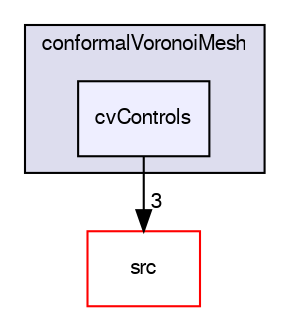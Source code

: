 digraph "applications/utilities/mesh/generation/foamyHexMesh/conformalVoronoiMesh/cvControls" {
  bgcolor=transparent;
  compound=true
  node [ fontsize="10", fontname="FreeSans"];
  edge [ labelfontsize="10", labelfontname="FreeSans"];
  subgraph clusterdir_a00a19acf326fc72ff321e146413b4fa {
    graph [ bgcolor="#ddddee", pencolor="black", label="conformalVoronoiMesh" fontname="FreeSans", fontsize="10", URL="dir_a00a19acf326fc72ff321e146413b4fa.html"]
  dir_78bb68ffa0a3fa35f1c3bae8b8720ebb [shape=box, label="cvControls", style="filled", fillcolor="#eeeeff", pencolor="black", URL="dir_78bb68ffa0a3fa35f1c3bae8b8720ebb.html"];
  }
  dir_68267d1309a1af8e8297ef4c3efbcdba [shape=box label="src" color="red" URL="dir_68267d1309a1af8e8297ef4c3efbcdba.html"];
  dir_78bb68ffa0a3fa35f1c3bae8b8720ebb->dir_68267d1309a1af8e8297ef4c3efbcdba [headlabel="3", labeldistance=1.5 headhref="dir_000382_000577.html"];
}
